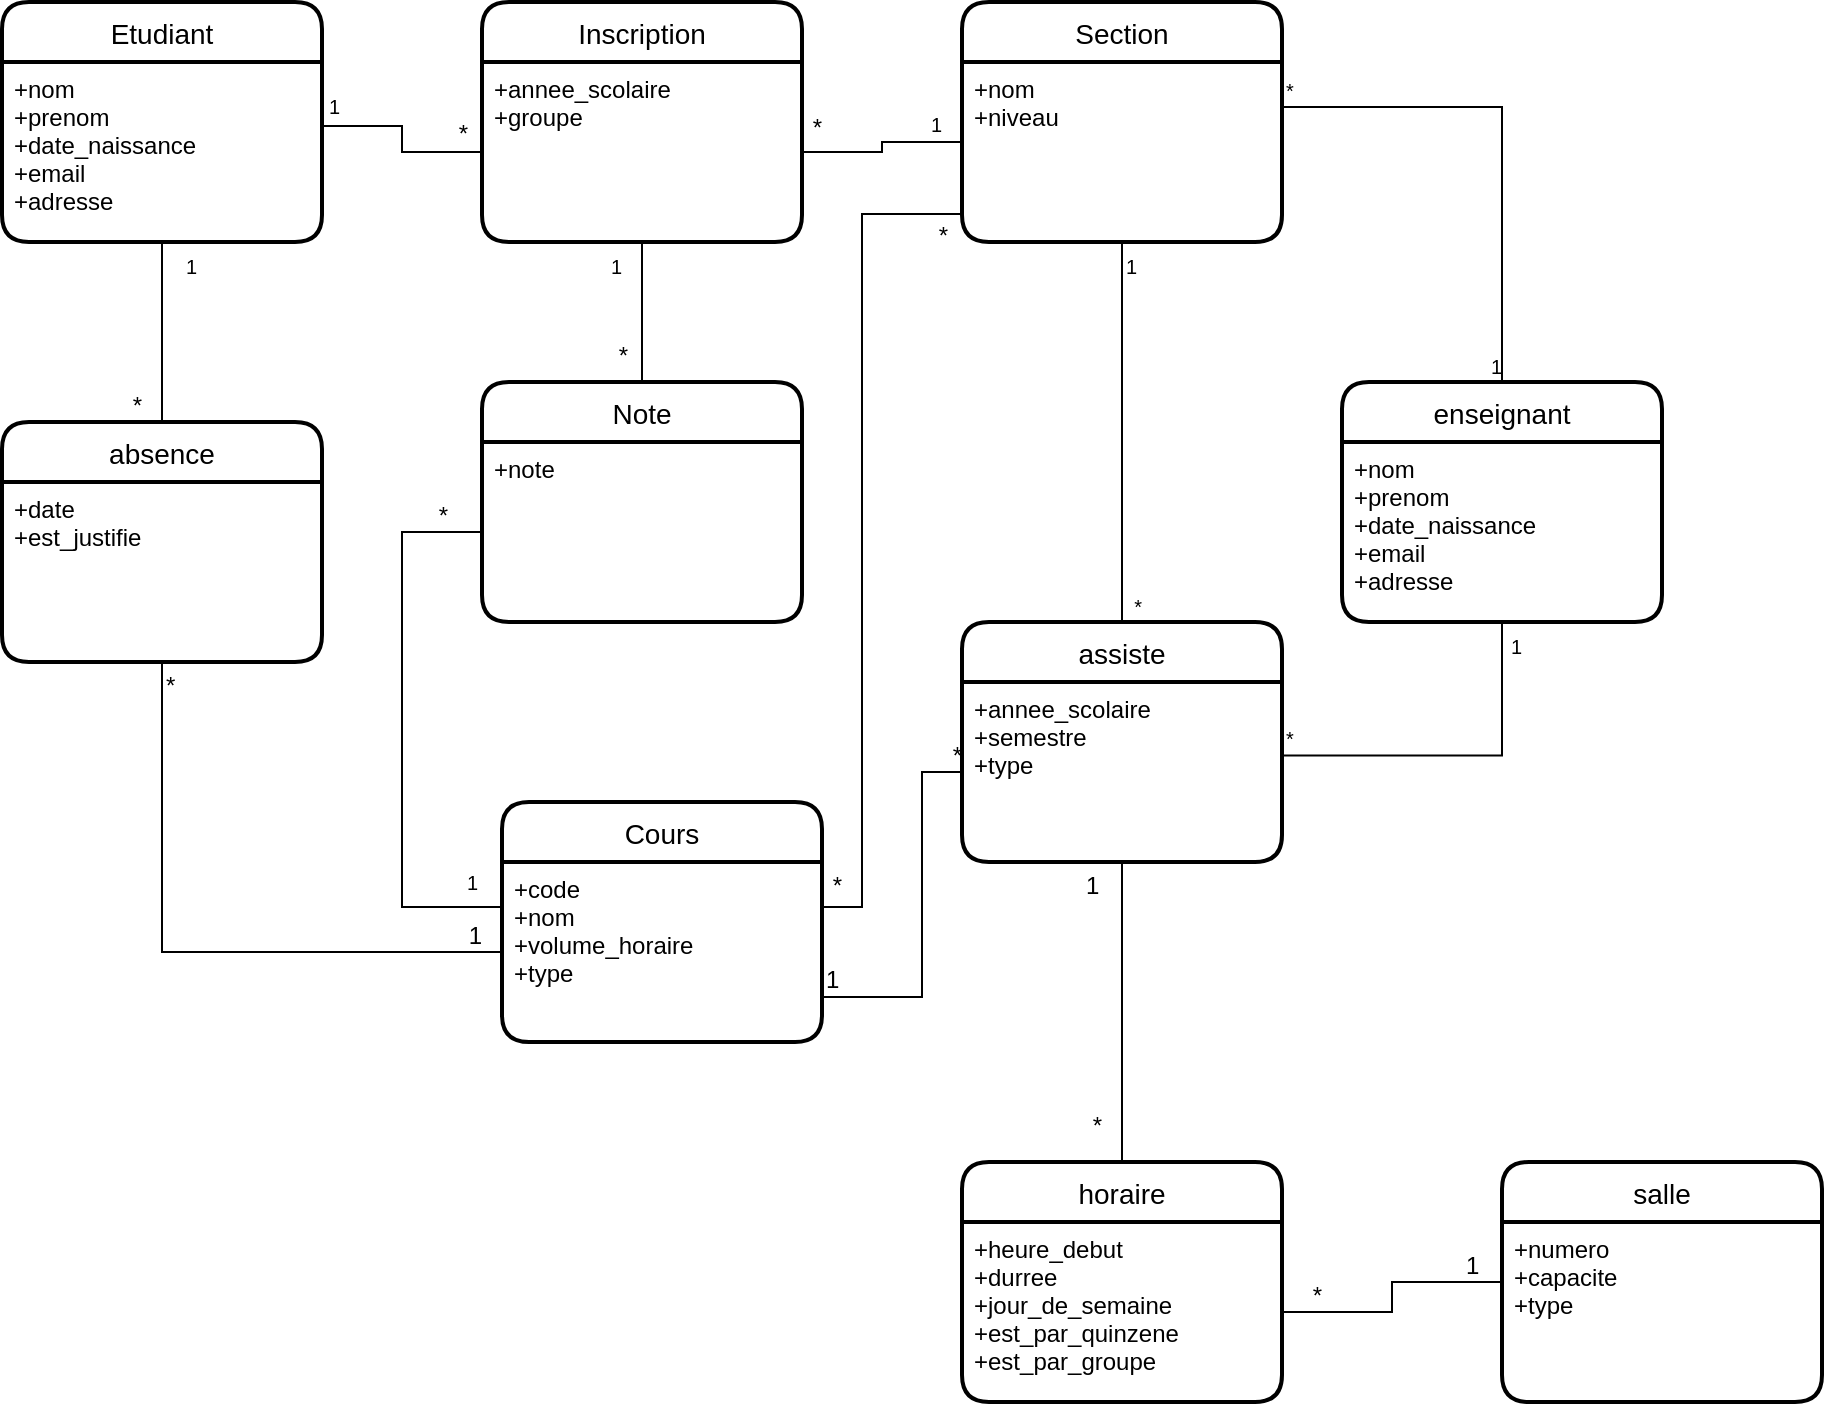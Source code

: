 <mxfile>
    <diagram id="kKMZ-KXhZJd-tmPn1utg" name="Page-1">
        <mxGraphModel dx="1047" dy="873" grid="1" gridSize="10" guides="1" tooltips="1" connect="1" arrows="1" fold="1" page="1" pageScale="1" pageWidth="1169" pageHeight="827" math="0" shadow="0">
            <root>
                <mxCell id="0"/>
                <mxCell id="1" parent="0"/>
                <mxCell id="2" value="Etudiant" style="swimlane;childLayout=stackLayout;horizontal=1;startSize=30;horizontalStack=0;rounded=1;fontSize=14;fontStyle=0;strokeWidth=2;resizeParent=0;resizeLast=1;shadow=0;dashed=0;align=center;" parent="1" vertex="1">
                    <mxGeometry x="129" y="110" width="160" height="120" as="geometry"/>
                </mxCell>
                <mxCell id="3" value="+nom&#10;+prenom&#10;+date_naissance&#10;+email&#10;+adresse" style="align=left;strokeColor=none;fillColor=none;spacingLeft=4;fontSize=12;verticalAlign=top;resizable=0;rotatable=0;part=1;" parent="2" vertex="1">
                    <mxGeometry y="30" width="160" height="90" as="geometry"/>
                </mxCell>
                <mxCell id="5" value="Section" style="swimlane;childLayout=stackLayout;horizontal=1;startSize=30;horizontalStack=0;rounded=1;fontSize=14;fontStyle=0;strokeWidth=2;resizeParent=0;resizeLast=1;shadow=0;dashed=0;align=center;" parent="1" vertex="1">
                    <mxGeometry x="609" y="110" width="160" height="120" as="geometry"/>
                </mxCell>
                <mxCell id="6" value="+nom&#10;+niveau" style="align=left;strokeColor=none;fillColor=none;spacingLeft=4;fontSize=12;verticalAlign=top;resizable=0;rotatable=0;part=1;" parent="5" vertex="1">
                    <mxGeometry y="30" width="160" height="90" as="geometry"/>
                </mxCell>
                <mxCell id="7" value="Cours" style="swimlane;childLayout=stackLayout;horizontal=1;startSize=30;horizontalStack=0;rounded=1;fontSize=14;fontStyle=0;strokeWidth=2;resizeParent=0;resizeLast=1;shadow=0;dashed=0;align=center;" parent="1" vertex="1">
                    <mxGeometry x="379" y="510" width="160" height="120" as="geometry"/>
                </mxCell>
                <mxCell id="8" value="+code&#10;+nom&#10;+volume_horaire&#10;+type" style="align=left;strokeColor=none;fillColor=none;spacingLeft=4;fontSize=12;verticalAlign=top;resizable=0;rotatable=0;part=1;" parent="7" vertex="1">
                    <mxGeometry y="30" width="160" height="90" as="geometry"/>
                </mxCell>
                <mxCell id="15" value="" style="endArrow=none;html=1;rounded=0;entryX=1;entryY=0.356;entryDx=0;entryDy=0;entryPerimeter=0;edgeStyle=elbowEdgeStyle;exitX=0;exitY=0.5;exitDx=0;exitDy=0;" parent="1" source="20" target="3" edge="1">
                    <mxGeometry relative="1" as="geometry">
                        <mxPoint x="339" y="140" as="sourcePoint"/>
                        <mxPoint x="729" y="310" as="targetPoint"/>
                    </mxGeometry>
                </mxCell>
                <mxCell id="16" value="&lt;font size=&quot;1&quot;&gt;1&lt;/font&gt;" style="resizable=0;html=1;align=right;verticalAlign=bottom;" parent="15" connectable="0" vertex="1">
                    <mxGeometry x="1" relative="1" as="geometry">
                        <mxPoint x="10" y="-2" as="offset"/>
                    </mxGeometry>
                </mxCell>
                <mxCell id="17" value="" style="endArrow=none;html=1;rounded=0;entryX=0.003;entryY=0.444;entryDx=0;entryDy=0;entryPerimeter=0;exitX=1;exitY=0.5;exitDx=0;exitDy=0;edgeStyle=elbowEdgeStyle;" parent="1" source="20" target="6" edge="1">
                    <mxGeometry relative="1" as="geometry">
                        <mxPoint x="499.0" y="140" as="sourcePoint"/>
                        <mxPoint x="589" y="260" as="targetPoint"/>
                    </mxGeometry>
                </mxCell>
                <mxCell id="18" value="&lt;font style=&quot;font-size: 10px;&quot;&gt;1&lt;/font&gt;" style="resizable=0;html=1;align=right;verticalAlign=bottom;" parent="17" connectable="0" vertex="1">
                    <mxGeometry x="1" relative="1" as="geometry">
                        <mxPoint x="-10" as="offset"/>
                    </mxGeometry>
                </mxCell>
                <mxCell id="19" value="Inscription" style="swimlane;childLayout=stackLayout;horizontal=1;startSize=30;horizontalStack=0;rounded=1;fontSize=14;fontStyle=0;strokeWidth=2;resizeParent=0;resizeLast=1;shadow=0;dashed=0;align=center;" parent="1" vertex="1">
                    <mxGeometry x="369" y="110" width="160" height="120" as="geometry"/>
                </mxCell>
                <mxCell id="20" value="+annee_scolaire&#10;+groupe&#10;" style="align=left;strokeColor=none;fillColor=none;spacingLeft=4;fontSize=12;verticalAlign=top;resizable=0;rotatable=0;part=1;" parent="19" vertex="1">
                    <mxGeometry y="30" width="160" height="90" as="geometry"/>
                </mxCell>
                <mxCell id="21" value="&lt;font style=&quot;font-size: 12px;&quot;&gt;*&lt;/font&gt;" style="resizable=0;html=1;align=right;verticalAlign=bottom;" parent="1" connectable="0" vertex="1">
                    <mxGeometry x="538.998" y="179.96" as="geometry">
                        <mxPoint x="1" y="2" as="offset"/>
                    </mxGeometry>
                </mxCell>
                <mxCell id="24" value="&lt;font style=&quot;font-size: 12px;&quot;&gt;*&lt;/font&gt;" style="resizable=0;html=1;align=right;verticalAlign=bottom;" parent="1" connectable="0" vertex="1">
                    <mxGeometry x="358.999" y="179.96" as="geometry">
                        <mxPoint x="4" y="5" as="offset"/>
                    </mxGeometry>
                </mxCell>
                <mxCell id="29" value="Note" style="swimlane;childLayout=stackLayout;horizontal=1;startSize=30;horizontalStack=0;rounded=1;fontSize=14;fontStyle=0;strokeWidth=2;resizeParent=0;resizeLast=1;shadow=0;dashed=0;align=center;" parent="1" vertex="1">
                    <mxGeometry x="369" y="300" width="160" height="120" as="geometry"/>
                </mxCell>
                <mxCell id="30" value="+note&#10;" style="align=left;strokeColor=none;fillColor=none;spacingLeft=4;fontSize=12;verticalAlign=top;resizable=0;rotatable=0;part=1;" parent="29" vertex="1">
                    <mxGeometry y="30" width="160" height="90" as="geometry"/>
                </mxCell>
                <mxCell id="31" value="" style="endArrow=none;html=1;rounded=0;fontSize=12;elbow=vertical;exitX=0.5;exitY=1;exitDx=0;exitDy=0;entryX=0.5;entryY=0;entryDx=0;entryDy=0;" parent="1" source="20" target="29" edge="1">
                    <mxGeometry relative="1" as="geometry">
                        <mxPoint x="459" y="260" as="sourcePoint"/>
                        <mxPoint x="619" y="260" as="targetPoint"/>
                    </mxGeometry>
                </mxCell>
                <mxCell id="33" value="" style="endArrow=none;html=1;rounded=0;fontSize=12;exitX=-0.006;exitY=0.844;exitDx=0;exitDy=0;entryX=1;entryY=0.25;entryDx=0;entryDy=0;edgeStyle=elbowEdgeStyle;exitPerimeter=0;" parent="1" source="6" target="8" edge="1">
                    <mxGeometry relative="1" as="geometry">
                        <mxPoint x="459" y="260" as="sourcePoint"/>
                        <mxPoint x="619" y="260" as="targetPoint"/>
                        <Array as="points">
                            <mxPoint x="559" y="390"/>
                        </Array>
                    </mxGeometry>
                </mxCell>
                <mxCell id="34" value="&lt;font size=&quot;1&quot;&gt;1&lt;/font&gt;" style="resizable=0;html=1;align=right;verticalAlign=bottom;" parent="1" connectable="0" vertex="1">
                    <mxGeometry x="439.002" y="250.0" as="geometry"/>
                </mxCell>
                <mxCell id="35" value="&lt;font style=&quot;font-size: 12px;&quot;&gt;*&lt;/font&gt;" style="resizable=0;html=1;align=right;verticalAlign=bottom;" parent="1" connectable="0" vertex="1">
                    <mxGeometry x="549.002" y="560" as="geometry"/>
                </mxCell>
                <mxCell id="36" value="&lt;font style=&quot;font-size: 12px;&quot;&gt;*&lt;/font&gt;" style="resizable=0;html=1;align=right;verticalAlign=bottom;" parent="1" connectable="0" vertex="1">
                    <mxGeometry x="438.999" y="290" as="geometry">
                        <mxPoint x="4" y="5" as="offset"/>
                    </mxGeometry>
                </mxCell>
                <mxCell id="37" value="&lt;font style=&quot;font-size: 12px;&quot;&gt;*&lt;/font&gt;" style="resizable=0;html=1;align=right;verticalAlign=bottom;" parent="1" connectable="0" vertex="1">
                    <mxGeometry x="348.999" y="370" as="geometry">
                        <mxPoint x="4" y="5" as="offset"/>
                    </mxGeometry>
                </mxCell>
                <mxCell id="38" value="&lt;font style=&quot;font-size: 12px;&quot;&gt;*&lt;/font&gt;" style="resizable=0;html=1;align=right;verticalAlign=bottom;" parent="1" connectable="0" vertex="1">
                    <mxGeometry x="598.999" y="230" as="geometry">
                        <mxPoint x="4" y="5" as="offset"/>
                    </mxGeometry>
                </mxCell>
                <mxCell id="40" value="salle" style="swimlane;childLayout=stackLayout;horizontal=1;startSize=30;horizontalStack=0;rounded=1;fontSize=14;fontStyle=0;strokeWidth=2;resizeParent=0;resizeLast=1;shadow=0;dashed=0;align=center;" parent="1" vertex="1">
                    <mxGeometry x="879" y="690" width="160" height="120" as="geometry"/>
                </mxCell>
                <mxCell id="41" value="+numero&#10;+capacite&#10;+type" style="align=left;strokeColor=none;fillColor=none;spacingLeft=4;fontSize=12;verticalAlign=top;resizable=0;rotatable=0;part=1;" parent="40" vertex="1">
                    <mxGeometry y="30" width="160" height="90" as="geometry"/>
                </mxCell>
                <mxCell id="42" value="horaire" style="swimlane;childLayout=stackLayout;horizontal=1;startSize=30;horizontalStack=0;rounded=1;fontSize=14;fontStyle=0;strokeWidth=2;resizeParent=0;resizeLast=1;shadow=0;dashed=0;align=center;" parent="1" vertex="1">
                    <mxGeometry x="609" y="690" width="160" height="120" as="geometry"/>
                </mxCell>
                <mxCell id="43" value="+heure_debut&#10;+durree&#10;+jour_de_semaine&#10;+est_par_quinzene&#10;+est_par_groupe" style="align=left;strokeColor=none;fillColor=none;spacingLeft=4;fontSize=12;verticalAlign=top;resizable=0;rotatable=0;part=1;" parent="42" vertex="1">
                    <mxGeometry y="30" width="160" height="90" as="geometry"/>
                </mxCell>
                <mxCell id="44" value="absence" style="swimlane;childLayout=stackLayout;horizontal=1;startSize=30;horizontalStack=0;rounded=1;fontSize=14;fontStyle=0;strokeWidth=2;resizeParent=0;resizeLast=1;shadow=0;dashed=0;align=center;" parent="1" vertex="1">
                    <mxGeometry x="129" y="320" width="160" height="120" as="geometry"/>
                </mxCell>
                <mxCell id="45" value="+date&#10;+est_justifie" style="align=left;strokeColor=none;fillColor=none;spacingLeft=4;fontSize=12;verticalAlign=top;resizable=0;rotatable=0;part=1;" parent="44" vertex="1">
                    <mxGeometry y="30" width="160" height="90" as="geometry"/>
                </mxCell>
                <mxCell id="32" value="" style="endArrow=none;html=1;rounded=0;fontSize=12;exitX=0;exitY=0.25;exitDx=0;exitDy=0;entryX=0;entryY=0.5;entryDx=0;entryDy=0;edgeStyle=elbowEdgeStyle;" parent="1" source="8" target="30" edge="1">
                    <mxGeometry relative="1" as="geometry">
                        <mxPoint x="459" y="260" as="sourcePoint"/>
                        <mxPoint x="619" y="260" as="targetPoint"/>
                        <Array as="points">
                            <mxPoint x="329" y="460"/>
                        </Array>
                    </mxGeometry>
                </mxCell>
                <mxCell id="46" value="&lt;font size=&quot;1&quot;&gt;1&lt;/font&gt;" style="resizable=0;html=1;align=right;verticalAlign=bottom;" parent="1" connectable="0" vertex="1">
                    <mxGeometry x="559.002" y="570" as="geometry">
                        <mxPoint x="-192" y="-12" as="offset"/>
                    </mxGeometry>
                </mxCell>
                <mxCell id="48" value="" style="endArrow=none;html=1;rounded=0;exitX=1;exitY=0.75;exitDx=0;exitDy=0;entryX=0;entryY=0.5;entryDx=0;entryDy=0;edgeStyle=elbowEdgeStyle;" parent="1" source="8" target="80" edge="1">
                    <mxGeometry relative="1" as="geometry">
                        <mxPoint x="409" y="700" as="sourcePoint"/>
                        <mxPoint x="569" y="700" as="targetPoint"/>
                        <Array as="points">
                            <mxPoint x="589" y="560"/>
                        </Array>
                    </mxGeometry>
                </mxCell>
                <mxCell id="49" value="1" style="resizable=0;html=1;align=left;verticalAlign=bottom;" parent="48" connectable="0" vertex="1">
                    <mxGeometry x="-1" relative="1" as="geometry"/>
                </mxCell>
                <mxCell id="50" value="*" style="resizable=0;html=1;align=right;verticalAlign=bottom;" parent="48" connectable="0" vertex="1">
                    <mxGeometry x="1" relative="1" as="geometry"/>
                </mxCell>
                <mxCell id="51" value="" style="endArrow=none;html=1;rounded=0;exitX=0;exitY=0.5;exitDx=0;exitDy=0;edgeStyle=elbowEdgeStyle;entryX=1;entryY=0.5;entryDx=0;entryDy=0;" parent="1" source="40" target="43" edge="1">
                    <mxGeometry relative="1" as="geometry">
                        <mxPoint x="639" y="450" as="sourcePoint"/>
                        <mxPoint x="769" y="777" as="targetPoint"/>
                    </mxGeometry>
                </mxCell>
                <mxCell id="52" value="1" style="resizable=0;html=1;align=left;verticalAlign=bottom;" parent="51" connectable="0" vertex="1">
                    <mxGeometry x="-1" relative="1" as="geometry">
                        <mxPoint x="-20" as="offset"/>
                    </mxGeometry>
                </mxCell>
                <mxCell id="53" value="*" style="resizable=0;html=1;align=right;verticalAlign=bottom;" parent="51" connectable="0" vertex="1">
                    <mxGeometry x="1" relative="1" as="geometry">
                        <mxPoint x="20" as="offset"/>
                    </mxGeometry>
                </mxCell>
                <mxCell id="56" value="" style="endArrow=none;html=1;rounded=0;exitX=0.5;exitY=1;exitDx=0;exitDy=0;entryX=0.5;entryY=0;entryDx=0;entryDy=0;" parent="1" source="3" target="44" edge="1">
                    <mxGeometry relative="1" as="geometry">
                        <mxPoint x="139" y="270" as="sourcePoint"/>
                        <mxPoint x="299" y="270" as="targetPoint"/>
                    </mxGeometry>
                </mxCell>
                <mxCell id="57" value="&lt;font style=&quot;font-size: 10px;&quot;&gt;1&lt;/font&gt;" style="resizable=0;html=1;align=left;verticalAlign=bottom;" parent="56" connectable="0" vertex="1">
                    <mxGeometry x="-1" relative="1" as="geometry">
                        <mxPoint x="10" y="20" as="offset"/>
                    </mxGeometry>
                </mxCell>
                <mxCell id="58" value="*" style="resizable=0;html=1;align=right;verticalAlign=bottom;" parent="56" connectable="0" vertex="1">
                    <mxGeometry x="1" relative="1" as="geometry">
                        <mxPoint x="-10" as="offset"/>
                    </mxGeometry>
                </mxCell>
                <mxCell id="63" value="" style="endArrow=none;html=1;rounded=0;fontSize=10;exitX=0.5;exitY=1;exitDx=0;exitDy=0;edgeStyle=elbowEdgeStyle;elbow=vertical;entryX=0.5;entryY=0;entryDx=0;entryDy=0;" parent="1" source="6" target="79" edge="1">
                    <mxGeometry relative="1" as="geometry">
                        <mxPoint x="659" y="370" as="sourcePoint"/>
                        <mxPoint x="689" y="420" as="targetPoint"/>
                    </mxGeometry>
                </mxCell>
                <mxCell id="64" value="1" style="resizable=0;html=1;align=left;verticalAlign=bottom;fontSize=10;" parent="63" connectable="0" vertex="1">
                    <mxGeometry x="-1" relative="1" as="geometry">
                        <mxPoint y="20" as="offset"/>
                    </mxGeometry>
                </mxCell>
                <mxCell id="65" value="*" style="resizable=0;html=1;align=right;verticalAlign=bottom;fontSize=10;" parent="63" connectable="0" vertex="1">
                    <mxGeometry x="1" relative="1" as="geometry">
                        <mxPoint x="10" as="offset"/>
                    </mxGeometry>
                </mxCell>
                <mxCell id="66" value="enseignant" style="swimlane;childLayout=stackLayout;horizontal=1;startSize=30;horizontalStack=0;rounded=1;fontSize=14;fontStyle=0;strokeWidth=2;resizeParent=0;resizeLast=1;shadow=0;dashed=0;align=center;" parent="1" vertex="1">
                    <mxGeometry x="799" y="300" width="160" height="120" as="geometry"/>
                </mxCell>
                <mxCell id="67" value="+nom&#10;+prenom&#10;+date_naissance&#10;+email&#10;+adresse" style="align=left;strokeColor=none;fillColor=none;spacingLeft=4;fontSize=12;verticalAlign=top;resizable=0;rotatable=0;part=1;" parent="66" vertex="1">
                    <mxGeometry y="30" width="160" height="90" as="geometry"/>
                </mxCell>
                <mxCell id="68" value="" style="endArrow=none;html=1;rounded=0;fontSize=10;edgeStyle=orthogonalEdgeStyle;exitX=1;exitY=0.25;exitDx=0;exitDy=0;entryX=0.5;entryY=0;entryDx=0;entryDy=0;" parent="1" source="6" target="66" edge="1">
                    <mxGeometry relative="1" as="geometry">
                        <mxPoint x="949" y="550" as="sourcePoint"/>
                        <mxPoint x="1109" y="550" as="targetPoint"/>
                    </mxGeometry>
                </mxCell>
                <mxCell id="69" value="*" style="resizable=0;html=1;align=left;verticalAlign=bottom;fontSize=10;" parent="68" connectable="0" vertex="1">
                    <mxGeometry x="-1" relative="1" as="geometry"/>
                </mxCell>
                <mxCell id="70" value="1" style="resizable=0;html=1;align=right;verticalAlign=bottom;fontSize=10;" parent="68" connectable="0" vertex="1">
                    <mxGeometry x="1" relative="1" as="geometry"/>
                </mxCell>
                <mxCell id="76" value="" style="endArrow=none;html=1;rounded=0;fontSize=10;entryX=0.5;entryY=1;entryDx=0;entryDy=0;edgeStyle=orthogonalEdgeStyle;exitX=0.997;exitY=0.408;exitDx=0;exitDy=0;exitPerimeter=0;" parent="1" source="80" target="67" edge="1">
                    <mxGeometry relative="1" as="geometry">
                        <mxPoint x="819" y="590" as="sourcePoint"/>
                        <mxPoint x="749" y="900" as="targetPoint"/>
                    </mxGeometry>
                </mxCell>
                <mxCell id="77" value="*" style="resizable=0;html=1;align=left;verticalAlign=bottom;fontSize=10;" parent="76" connectable="0" vertex="1">
                    <mxGeometry x="-1" relative="1" as="geometry"/>
                </mxCell>
                <mxCell id="78" value="1" style="resizable=0;html=1;align=right;verticalAlign=bottom;fontSize=10;" parent="76" connectable="0" vertex="1">
                    <mxGeometry x="1" relative="1" as="geometry">
                        <mxPoint x="10" y="20" as="offset"/>
                    </mxGeometry>
                </mxCell>
                <mxCell id="79" value="assiste" style="swimlane;childLayout=stackLayout;horizontal=1;startSize=30;horizontalStack=0;rounded=1;fontSize=14;fontStyle=0;strokeWidth=2;resizeParent=0;resizeLast=1;shadow=0;dashed=0;align=center;" parent="1" vertex="1">
                    <mxGeometry x="609" y="420" width="160" height="120" as="geometry"/>
                </mxCell>
                <mxCell id="80" value="+annee_scolaire&#10;+semestre&#10;+type" style="align=left;strokeColor=none;fillColor=none;spacingLeft=4;fontSize=12;verticalAlign=top;resizable=0;rotatable=0;part=1;" parent="79" vertex="1">
                    <mxGeometry y="30" width="160" height="90" as="geometry"/>
                </mxCell>
                <mxCell id="81" value="" style="endArrow=none;html=1;rounded=0;entryX=0.5;entryY=0;entryDx=0;entryDy=0;exitX=0.5;exitY=1;exitDx=0;exitDy=0;edgeStyle=elbowEdgeStyle;elbow=vertical;" parent="1" source="80" target="42" edge="1">
                    <mxGeometry relative="1" as="geometry">
                        <mxPoint x="569" y="590" as="sourcePoint"/>
                        <mxPoint x="729" y="590" as="targetPoint"/>
                    </mxGeometry>
                </mxCell>
                <mxCell id="82" value="1" style="resizable=0;html=1;align=left;verticalAlign=bottom;" parent="81" connectable="0" vertex="1">
                    <mxGeometry x="-1" relative="1" as="geometry">
                        <mxPoint x="-20" y="20" as="offset"/>
                    </mxGeometry>
                </mxCell>
                <mxCell id="83" value="*" style="resizable=0;html=1;align=right;verticalAlign=bottom;" parent="81" connectable="0" vertex="1">
                    <mxGeometry x="1" relative="1" as="geometry">
                        <mxPoint x="-10" y="-10" as="offset"/>
                    </mxGeometry>
                </mxCell>
                <mxCell id="84" value="" style="endArrow=none;html=1;rounded=0;elbow=vertical;entryX=0;entryY=0.5;entryDx=0;entryDy=0;edgeStyle=orthogonalEdgeStyle;exitX=0.5;exitY=1;exitDx=0;exitDy=0;" parent="1" source="45" target="8" edge="1">
                    <mxGeometry relative="1" as="geometry">
                        <mxPoint x="269" y="730" as="sourcePoint"/>
                        <mxPoint x="429" y="730" as="targetPoint"/>
                    </mxGeometry>
                </mxCell>
                <mxCell id="85" value="*" style="resizable=0;html=1;align=left;verticalAlign=bottom;" parent="84" connectable="0" vertex="1">
                    <mxGeometry x="-1" relative="1" as="geometry">
                        <mxPoint y="20" as="offset"/>
                    </mxGeometry>
                </mxCell>
                <mxCell id="86" value="1" style="resizable=0;html=1;align=right;verticalAlign=bottom;" parent="84" connectable="0" vertex="1">
                    <mxGeometry x="1" relative="1" as="geometry">
                        <mxPoint x="-10" as="offset"/>
                    </mxGeometry>
                </mxCell>
            </root>
        </mxGraphModel>
    </diagram>
</mxfile>